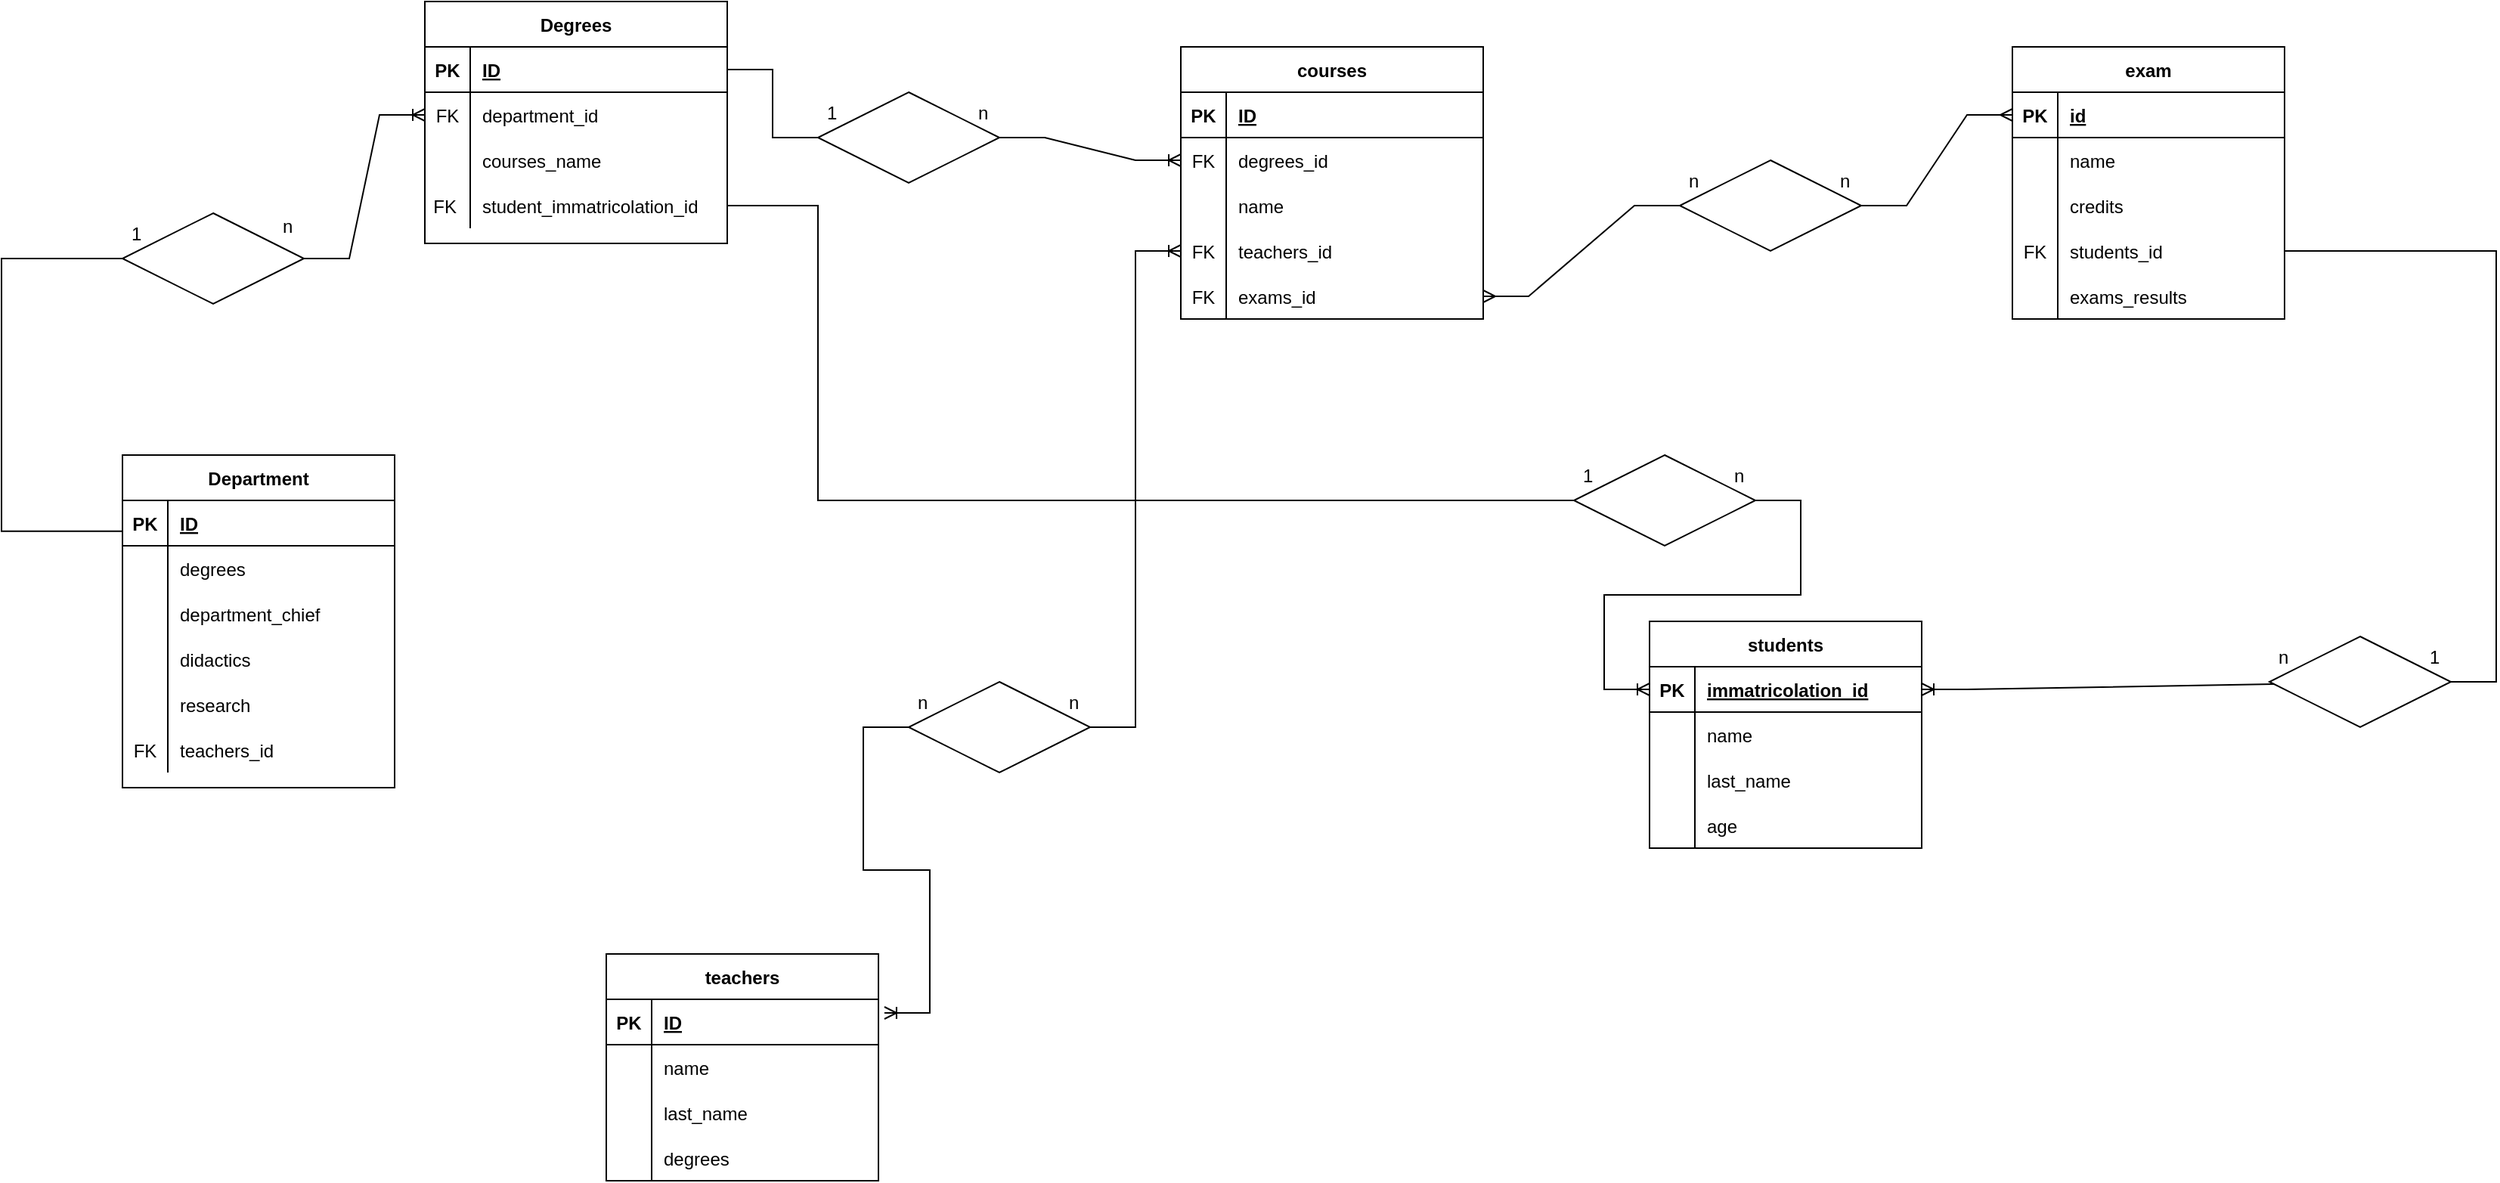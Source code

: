 <mxfile version="15.5.4" type="github">
  <diagram id="Cb3RThf3I_bZuhuHmPLc" name="Page-1">
    <mxGraphModel dx="1631" dy="1306" grid="1" gridSize="10" guides="1" tooltips="1" connect="1" arrows="1" fold="1" page="0" pageScale="1" pageWidth="827" pageHeight="1169" background="#ffffff" math="0" shadow="0">
      <root>
        <mxCell id="0" />
        <mxCell id="1" parent="0" />
        <mxCell id="e-G7N7a-JMiHqhhMie-W-63" value="Department" style="shape=table;startSize=30;container=1;collapsible=1;childLayout=tableLayout;fixedRows=1;rowLines=0;fontStyle=1;align=center;resizeLast=1;" parent="1" vertex="1">
          <mxGeometry x="630" y="370" width="180" height="220" as="geometry" />
        </mxCell>
        <mxCell id="e-G7N7a-JMiHqhhMie-W-64" value="" style="shape=partialRectangle;collapsible=0;dropTarget=0;pointerEvents=0;fillColor=none;top=0;left=0;bottom=1;right=0;points=[[0,0.5],[1,0.5]];portConstraint=eastwest;" parent="e-G7N7a-JMiHqhhMie-W-63" vertex="1">
          <mxGeometry y="30" width="180" height="30" as="geometry" />
        </mxCell>
        <mxCell id="e-G7N7a-JMiHqhhMie-W-65" value="PK" style="shape=partialRectangle;connectable=0;fillColor=none;top=0;left=0;bottom=0;right=0;fontStyle=1;overflow=hidden;" parent="e-G7N7a-JMiHqhhMie-W-64" vertex="1">
          <mxGeometry width="30" height="30" as="geometry">
            <mxRectangle width="30" height="30" as="alternateBounds" />
          </mxGeometry>
        </mxCell>
        <mxCell id="e-G7N7a-JMiHqhhMie-W-66" value="ID" style="shape=partialRectangle;connectable=0;fillColor=none;top=0;left=0;bottom=0;right=0;align=left;spacingLeft=6;fontStyle=5;overflow=hidden;" parent="e-G7N7a-JMiHqhhMie-W-64" vertex="1">
          <mxGeometry x="30" width="150" height="30" as="geometry">
            <mxRectangle width="150" height="30" as="alternateBounds" />
          </mxGeometry>
        </mxCell>
        <mxCell id="e-G7N7a-JMiHqhhMie-W-67" value="" style="shape=partialRectangle;collapsible=0;dropTarget=0;pointerEvents=0;fillColor=none;top=0;left=0;bottom=0;right=0;points=[[0,0.5],[1,0.5]];portConstraint=eastwest;" parent="e-G7N7a-JMiHqhhMie-W-63" vertex="1">
          <mxGeometry y="60" width="180" height="30" as="geometry" />
        </mxCell>
        <mxCell id="e-G7N7a-JMiHqhhMie-W-68" value="" style="shape=partialRectangle;connectable=0;fillColor=none;top=0;left=0;bottom=0;right=0;editable=1;overflow=hidden;" parent="e-G7N7a-JMiHqhhMie-W-67" vertex="1">
          <mxGeometry width="30" height="30" as="geometry">
            <mxRectangle width="30" height="30" as="alternateBounds" />
          </mxGeometry>
        </mxCell>
        <mxCell id="e-G7N7a-JMiHqhhMie-W-69" value="degrees" style="shape=partialRectangle;connectable=0;fillColor=none;top=0;left=0;bottom=0;right=0;align=left;spacingLeft=6;overflow=hidden;" parent="e-G7N7a-JMiHqhhMie-W-67" vertex="1">
          <mxGeometry x="30" width="150" height="30" as="geometry">
            <mxRectangle width="150" height="30" as="alternateBounds" />
          </mxGeometry>
        </mxCell>
        <mxCell id="e-G7N7a-JMiHqhhMie-W-70" value="" style="shape=partialRectangle;collapsible=0;dropTarget=0;pointerEvents=0;fillColor=none;top=0;left=0;bottom=0;right=0;points=[[0,0.5],[1,0.5]];portConstraint=eastwest;" parent="e-G7N7a-JMiHqhhMie-W-63" vertex="1">
          <mxGeometry y="90" width="180" height="30" as="geometry" />
        </mxCell>
        <mxCell id="e-G7N7a-JMiHqhhMie-W-71" value="" style="shape=partialRectangle;connectable=0;fillColor=none;top=0;left=0;bottom=0;right=0;editable=1;overflow=hidden;" parent="e-G7N7a-JMiHqhhMie-W-70" vertex="1">
          <mxGeometry width="30" height="30" as="geometry">
            <mxRectangle width="30" height="30" as="alternateBounds" />
          </mxGeometry>
        </mxCell>
        <mxCell id="e-G7N7a-JMiHqhhMie-W-72" value="department_chief" style="shape=partialRectangle;connectable=0;fillColor=none;top=0;left=0;bottom=0;right=0;align=left;spacingLeft=6;overflow=hidden;" parent="e-G7N7a-JMiHqhhMie-W-70" vertex="1">
          <mxGeometry x="30" width="150" height="30" as="geometry">
            <mxRectangle width="150" height="30" as="alternateBounds" />
          </mxGeometry>
        </mxCell>
        <mxCell id="e-G7N7a-JMiHqhhMie-W-73" value="" style="shape=partialRectangle;collapsible=0;dropTarget=0;pointerEvents=0;fillColor=none;top=0;left=0;bottom=0;right=0;points=[[0,0.5],[1,0.5]];portConstraint=eastwest;" parent="e-G7N7a-JMiHqhhMie-W-63" vertex="1">
          <mxGeometry y="120" width="180" height="30" as="geometry" />
        </mxCell>
        <mxCell id="e-G7N7a-JMiHqhhMie-W-74" value="" style="shape=partialRectangle;connectable=0;fillColor=none;top=0;left=0;bottom=0;right=0;editable=1;overflow=hidden;" parent="e-G7N7a-JMiHqhhMie-W-73" vertex="1">
          <mxGeometry width="30" height="30" as="geometry">
            <mxRectangle width="30" height="30" as="alternateBounds" />
          </mxGeometry>
        </mxCell>
        <mxCell id="e-G7N7a-JMiHqhhMie-W-75" value="didactics" style="shape=partialRectangle;connectable=0;fillColor=none;top=0;left=0;bottom=0;right=0;align=left;spacingLeft=6;overflow=hidden;" parent="e-G7N7a-JMiHqhhMie-W-73" vertex="1">
          <mxGeometry x="30" width="150" height="30" as="geometry">
            <mxRectangle width="150" height="30" as="alternateBounds" />
          </mxGeometry>
        </mxCell>
        <mxCell id="e-G7N7a-JMiHqhhMie-W-76" value="" style="shape=partialRectangle;collapsible=0;dropTarget=0;pointerEvents=0;fillColor=none;top=0;left=0;bottom=0;right=0;points=[[0,0.5],[1,0.5]];portConstraint=eastwest;" parent="e-G7N7a-JMiHqhhMie-W-63" vertex="1">
          <mxGeometry y="150" width="180" height="30" as="geometry" />
        </mxCell>
        <mxCell id="e-G7N7a-JMiHqhhMie-W-77" value="" style="shape=partialRectangle;connectable=0;fillColor=none;top=0;left=0;bottom=0;right=0;editable=1;overflow=hidden;" parent="e-G7N7a-JMiHqhhMie-W-76" vertex="1">
          <mxGeometry width="30" height="30" as="geometry">
            <mxRectangle width="30" height="30" as="alternateBounds" />
          </mxGeometry>
        </mxCell>
        <mxCell id="e-G7N7a-JMiHqhhMie-W-78" value="research" style="shape=partialRectangle;connectable=0;fillColor=none;top=0;left=0;bottom=0;right=0;align=left;spacingLeft=6;overflow=hidden;" parent="e-G7N7a-JMiHqhhMie-W-76" vertex="1">
          <mxGeometry x="30" width="150" height="30" as="geometry">
            <mxRectangle width="150" height="30" as="alternateBounds" />
          </mxGeometry>
        </mxCell>
        <mxCell id="e-G7N7a-JMiHqhhMie-W-167" value="" style="shape=partialRectangle;collapsible=0;dropTarget=0;pointerEvents=0;fillColor=none;top=0;left=0;bottom=0;right=0;points=[[0,0.5],[1,0.5]];portConstraint=eastwest;" parent="e-G7N7a-JMiHqhhMie-W-63" vertex="1">
          <mxGeometry y="180" width="180" height="30" as="geometry" />
        </mxCell>
        <mxCell id="e-G7N7a-JMiHqhhMie-W-168" value="FK" style="shape=partialRectangle;connectable=0;fillColor=none;top=0;left=0;bottom=0;right=0;editable=1;overflow=hidden;" parent="e-G7N7a-JMiHqhhMie-W-167" vertex="1">
          <mxGeometry width="30" height="30" as="geometry">
            <mxRectangle width="30" height="30" as="alternateBounds" />
          </mxGeometry>
        </mxCell>
        <mxCell id="e-G7N7a-JMiHqhhMie-W-169" value="teachers_id" style="shape=partialRectangle;connectable=0;fillColor=none;top=0;left=0;bottom=0;right=0;align=left;spacingLeft=6;overflow=hidden;" parent="e-G7N7a-JMiHqhhMie-W-167" vertex="1">
          <mxGeometry x="30" width="150" height="30" as="geometry">
            <mxRectangle width="150" height="30" as="alternateBounds" />
          </mxGeometry>
        </mxCell>
        <mxCell id="e-G7N7a-JMiHqhhMie-W-92" value="Degrees" style="shape=table;startSize=30;container=1;collapsible=1;childLayout=tableLayout;fixedRows=1;rowLines=0;fontStyle=1;align=center;resizeLast=1;" parent="1" vertex="1">
          <mxGeometry x="830" y="70" width="200" height="160" as="geometry" />
        </mxCell>
        <mxCell id="e-G7N7a-JMiHqhhMie-W-93" value="" style="shape=partialRectangle;collapsible=0;dropTarget=0;pointerEvents=0;fillColor=none;top=0;left=0;bottom=1;right=0;points=[[0,0.5],[1,0.5]];portConstraint=eastwest;" parent="e-G7N7a-JMiHqhhMie-W-92" vertex="1">
          <mxGeometry y="30" width="200" height="30" as="geometry" />
        </mxCell>
        <mxCell id="e-G7N7a-JMiHqhhMie-W-94" value="PK" style="shape=partialRectangle;connectable=0;fillColor=none;top=0;left=0;bottom=0;right=0;fontStyle=1;overflow=hidden;" parent="e-G7N7a-JMiHqhhMie-W-93" vertex="1">
          <mxGeometry width="30" height="30" as="geometry">
            <mxRectangle width="30" height="30" as="alternateBounds" />
          </mxGeometry>
        </mxCell>
        <mxCell id="e-G7N7a-JMiHqhhMie-W-95" value="ID" style="shape=partialRectangle;connectable=0;fillColor=none;top=0;left=0;bottom=0;right=0;align=left;spacingLeft=6;fontStyle=5;overflow=hidden;" parent="e-G7N7a-JMiHqhhMie-W-93" vertex="1">
          <mxGeometry x="30" width="170" height="30" as="geometry">
            <mxRectangle width="170" height="30" as="alternateBounds" />
          </mxGeometry>
        </mxCell>
        <mxCell id="e-G7N7a-JMiHqhhMie-W-96" value="" style="shape=partialRectangle;collapsible=0;dropTarget=0;pointerEvents=0;fillColor=none;top=0;left=0;bottom=0;right=0;points=[[0,0.5],[1,0.5]];portConstraint=eastwest;" parent="e-G7N7a-JMiHqhhMie-W-92" vertex="1">
          <mxGeometry y="60" width="200" height="30" as="geometry" />
        </mxCell>
        <mxCell id="e-G7N7a-JMiHqhhMie-W-97" value="FK" style="shape=partialRectangle;connectable=0;fillColor=none;top=0;left=0;bottom=0;right=0;editable=1;overflow=hidden;" parent="e-G7N7a-JMiHqhhMie-W-96" vertex="1">
          <mxGeometry width="30" height="30" as="geometry">
            <mxRectangle width="30" height="30" as="alternateBounds" />
          </mxGeometry>
        </mxCell>
        <mxCell id="e-G7N7a-JMiHqhhMie-W-98" value="department_id" style="shape=partialRectangle;connectable=0;fillColor=none;top=0;left=0;bottom=0;right=0;align=left;spacingLeft=6;overflow=hidden;" parent="e-G7N7a-JMiHqhhMie-W-96" vertex="1">
          <mxGeometry x="30" width="170" height="30" as="geometry">
            <mxRectangle width="170" height="30" as="alternateBounds" />
          </mxGeometry>
        </mxCell>
        <mxCell id="e-G7N7a-JMiHqhhMie-W-99" value="" style="shape=partialRectangle;collapsible=0;dropTarget=0;pointerEvents=0;fillColor=none;top=0;left=0;bottom=0;right=0;points=[[0,0.5],[1,0.5]];portConstraint=eastwest;" parent="e-G7N7a-JMiHqhhMie-W-92" vertex="1">
          <mxGeometry y="90" width="200" height="30" as="geometry" />
        </mxCell>
        <mxCell id="e-G7N7a-JMiHqhhMie-W-100" value="" style="shape=partialRectangle;connectable=0;fillColor=none;top=0;left=0;bottom=0;right=0;editable=1;overflow=hidden;" parent="e-G7N7a-JMiHqhhMie-W-99" vertex="1">
          <mxGeometry width="30" height="30" as="geometry">
            <mxRectangle width="30" height="30" as="alternateBounds" />
          </mxGeometry>
        </mxCell>
        <mxCell id="e-G7N7a-JMiHqhhMie-W-101" value="courses_name" style="shape=partialRectangle;connectable=0;fillColor=none;top=0;left=0;bottom=0;right=0;align=left;spacingLeft=6;overflow=hidden;" parent="e-G7N7a-JMiHqhhMie-W-99" vertex="1">
          <mxGeometry x="30" width="170" height="30" as="geometry">
            <mxRectangle width="170" height="30" as="alternateBounds" />
          </mxGeometry>
        </mxCell>
        <mxCell id="keOyW1aLK0cbvc8F7uBv-20" value="" style="shape=partialRectangle;collapsible=0;dropTarget=0;pointerEvents=0;fillColor=none;top=0;left=0;bottom=0;right=0;points=[[0,0.5],[1,0.5]];portConstraint=eastwest;" vertex="1" parent="e-G7N7a-JMiHqhhMie-W-92">
          <mxGeometry y="120" width="200" height="30" as="geometry" />
        </mxCell>
        <mxCell id="keOyW1aLK0cbvc8F7uBv-21" value="FK " style="shape=partialRectangle;connectable=0;fillColor=none;top=0;left=0;bottom=0;right=0;editable=1;overflow=hidden;" vertex="1" parent="keOyW1aLK0cbvc8F7uBv-20">
          <mxGeometry width="30" height="30" as="geometry">
            <mxRectangle width="30" height="30" as="alternateBounds" />
          </mxGeometry>
        </mxCell>
        <mxCell id="keOyW1aLK0cbvc8F7uBv-22" value="student_immatricolation_id" style="shape=partialRectangle;connectable=0;fillColor=none;top=0;left=0;bottom=0;right=0;align=left;spacingLeft=6;overflow=hidden;" vertex="1" parent="keOyW1aLK0cbvc8F7uBv-20">
          <mxGeometry x="30" width="170" height="30" as="geometry">
            <mxRectangle width="170" height="30" as="alternateBounds" />
          </mxGeometry>
        </mxCell>
        <mxCell id="e-G7N7a-JMiHqhhMie-W-111" value="" style="edgeStyle=entityRelationEdgeStyle;fontSize=12;html=1;endArrow=ERoneToMany;rounded=0;exitX=1;exitY=0.5;exitDx=0;exitDy=0;entryX=0;entryY=0.5;entryDx=0;entryDy=0;startArrow=none;" parent="1" source="e-G7N7a-JMiHqhhMie-W-112" target="e-G7N7a-JMiHqhhMie-W-96" edge="1">
          <mxGeometry width="100" height="100" relative="1" as="geometry">
            <mxPoint x="520" y="240" as="sourcePoint" />
            <mxPoint x="570" y="170" as="targetPoint" />
          </mxGeometry>
        </mxCell>
        <mxCell id="e-G7N7a-JMiHqhhMie-W-112" value="" style="shape=rhombus;perimeter=rhombusPerimeter;whiteSpace=wrap;html=1;align=center;" parent="1" vertex="1">
          <mxGeometry x="630" y="210" width="120" height="60" as="geometry" />
        </mxCell>
        <mxCell id="e-G7N7a-JMiHqhhMie-W-113" value="" style="edgeStyle=elbowEdgeStyle;fontSize=12;html=1;endArrow=none;rounded=0;entryX=0.002;entryY=0.678;entryDx=0;entryDy=0;exitX=0;exitY=0.5;exitDx=0;exitDy=0;entryPerimeter=0;" parent="1" source="e-G7N7a-JMiHqhhMie-W-112" target="e-G7N7a-JMiHqhhMie-W-64" edge="1">
          <mxGeometry width="100" height="100" relative="1" as="geometry">
            <mxPoint x="860" y="340" as="sourcePoint" />
            <mxPoint x="620" y="340" as="targetPoint" />
            <Array as="points">
              <mxPoint x="550" y="320" />
            </Array>
          </mxGeometry>
        </mxCell>
        <mxCell id="e-G7N7a-JMiHqhhMie-W-118" value="1" style="text;strokeColor=none;fillColor=none;spacingLeft=4;spacingRight=4;overflow=hidden;rotatable=0;points=[[0,0.5],[1,0.5]];portConstraint=eastwest;fontSize=12;" parent="1" vertex="1">
          <mxGeometry x="630" y="210" width="40" height="30" as="geometry" />
        </mxCell>
        <mxCell id="e-G7N7a-JMiHqhhMie-W-119" value="n" style="text;strokeColor=none;fillColor=none;spacingLeft=4;spacingRight=4;overflow=hidden;rotatable=0;points=[[0,0.5],[1,0.5]];portConstraint=eastwest;fontSize=12;" parent="1" vertex="1">
          <mxGeometry x="730" y="205" width="40" height="30" as="geometry" />
        </mxCell>
        <mxCell id="e-G7N7a-JMiHqhhMie-W-120" value="courses" style="shape=table;startSize=30;container=1;collapsible=1;childLayout=tableLayout;fixedRows=1;rowLines=0;fontStyle=1;align=center;resizeLast=1;" parent="1" vertex="1">
          <mxGeometry x="1330" y="100" width="200" height="180" as="geometry" />
        </mxCell>
        <mxCell id="e-G7N7a-JMiHqhhMie-W-121" value="" style="shape=partialRectangle;collapsible=0;dropTarget=0;pointerEvents=0;fillColor=none;top=0;left=0;bottom=1;right=0;points=[[0,0.5],[1,0.5]];portConstraint=eastwest;" parent="e-G7N7a-JMiHqhhMie-W-120" vertex="1">
          <mxGeometry y="30" width="200" height="30" as="geometry" />
        </mxCell>
        <mxCell id="e-G7N7a-JMiHqhhMie-W-122" value="PK" style="shape=partialRectangle;connectable=0;fillColor=none;top=0;left=0;bottom=0;right=0;fontStyle=1;overflow=hidden;" parent="e-G7N7a-JMiHqhhMie-W-121" vertex="1">
          <mxGeometry width="30" height="30" as="geometry">
            <mxRectangle width="30" height="30" as="alternateBounds" />
          </mxGeometry>
        </mxCell>
        <mxCell id="e-G7N7a-JMiHqhhMie-W-123" value="ID" style="shape=partialRectangle;connectable=0;fillColor=none;top=0;left=0;bottom=0;right=0;align=left;spacingLeft=6;fontStyle=5;overflow=hidden;" parent="e-G7N7a-JMiHqhhMie-W-121" vertex="1">
          <mxGeometry x="30" width="170" height="30" as="geometry">
            <mxRectangle width="170" height="30" as="alternateBounds" />
          </mxGeometry>
        </mxCell>
        <mxCell id="e-G7N7a-JMiHqhhMie-W-124" value="" style="shape=partialRectangle;collapsible=0;dropTarget=0;pointerEvents=0;fillColor=none;top=0;left=0;bottom=0;right=0;points=[[0,0.5],[1,0.5]];portConstraint=eastwest;" parent="e-G7N7a-JMiHqhhMie-W-120" vertex="1">
          <mxGeometry y="60" width="200" height="30" as="geometry" />
        </mxCell>
        <mxCell id="e-G7N7a-JMiHqhhMie-W-125" value="FK" style="shape=partialRectangle;connectable=0;fillColor=none;top=0;left=0;bottom=0;right=0;editable=1;overflow=hidden;" parent="e-G7N7a-JMiHqhhMie-W-124" vertex="1">
          <mxGeometry width="30" height="30" as="geometry">
            <mxRectangle width="30" height="30" as="alternateBounds" />
          </mxGeometry>
        </mxCell>
        <mxCell id="e-G7N7a-JMiHqhhMie-W-126" value="degrees_id" style="shape=partialRectangle;connectable=0;fillColor=none;top=0;left=0;bottom=0;right=0;align=left;spacingLeft=6;overflow=hidden;" parent="e-G7N7a-JMiHqhhMie-W-124" vertex="1">
          <mxGeometry x="30" width="170" height="30" as="geometry">
            <mxRectangle width="170" height="30" as="alternateBounds" />
          </mxGeometry>
        </mxCell>
        <mxCell id="e-G7N7a-JMiHqhhMie-W-241" value="" style="shape=partialRectangle;collapsible=0;dropTarget=0;pointerEvents=0;fillColor=none;top=0;left=0;bottom=0;right=0;points=[[0,0.5],[1,0.5]];portConstraint=eastwest;" parent="e-G7N7a-JMiHqhhMie-W-120" vertex="1">
          <mxGeometry y="90" width="200" height="30" as="geometry" />
        </mxCell>
        <mxCell id="e-G7N7a-JMiHqhhMie-W-242" value="" style="shape=partialRectangle;connectable=0;fillColor=none;top=0;left=0;bottom=0;right=0;editable=1;overflow=hidden;" parent="e-G7N7a-JMiHqhhMie-W-241" vertex="1">
          <mxGeometry width="30" height="30" as="geometry">
            <mxRectangle width="30" height="30" as="alternateBounds" />
          </mxGeometry>
        </mxCell>
        <mxCell id="e-G7N7a-JMiHqhhMie-W-243" value="name" style="shape=partialRectangle;connectable=0;fillColor=none;top=0;left=0;bottom=0;right=0;align=left;spacingLeft=6;overflow=hidden;" parent="e-G7N7a-JMiHqhhMie-W-241" vertex="1">
          <mxGeometry x="30" width="170" height="30" as="geometry">
            <mxRectangle width="170" height="30" as="alternateBounds" />
          </mxGeometry>
        </mxCell>
        <mxCell id="e-G7N7a-JMiHqhhMie-W-130" value="" style="shape=partialRectangle;collapsible=0;dropTarget=0;pointerEvents=0;fillColor=none;top=0;left=0;bottom=0;right=0;points=[[0,0.5],[1,0.5]];portConstraint=eastwest;" parent="e-G7N7a-JMiHqhhMie-W-120" vertex="1">
          <mxGeometry y="120" width="200" height="30" as="geometry" />
        </mxCell>
        <mxCell id="e-G7N7a-JMiHqhhMie-W-131" value="FK" style="shape=partialRectangle;connectable=0;fillColor=none;top=0;left=0;bottom=0;right=0;editable=1;overflow=hidden;" parent="e-G7N7a-JMiHqhhMie-W-130" vertex="1">
          <mxGeometry width="30" height="30" as="geometry">
            <mxRectangle width="30" height="30" as="alternateBounds" />
          </mxGeometry>
        </mxCell>
        <mxCell id="e-G7N7a-JMiHqhhMie-W-132" value="teachers_id" style="shape=partialRectangle;connectable=0;fillColor=none;top=0;left=0;bottom=0;right=0;align=left;spacingLeft=6;overflow=hidden;" parent="e-G7N7a-JMiHqhhMie-W-130" vertex="1">
          <mxGeometry x="30" width="170" height="30" as="geometry">
            <mxRectangle width="170" height="30" as="alternateBounds" />
          </mxGeometry>
        </mxCell>
        <mxCell id="e-G7N7a-JMiHqhhMie-W-127" value="" style="shape=partialRectangle;collapsible=0;dropTarget=0;pointerEvents=0;fillColor=none;top=0;left=0;bottom=0;right=0;points=[[0,0.5],[1,0.5]];portConstraint=eastwest;" parent="e-G7N7a-JMiHqhhMie-W-120" vertex="1">
          <mxGeometry y="150" width="200" height="30" as="geometry" />
        </mxCell>
        <mxCell id="e-G7N7a-JMiHqhhMie-W-128" value="FK" style="shape=partialRectangle;connectable=0;fillColor=none;top=0;left=0;bottom=0;right=0;editable=1;overflow=hidden;" parent="e-G7N7a-JMiHqhhMie-W-127" vertex="1">
          <mxGeometry width="30" height="30" as="geometry">
            <mxRectangle width="30" height="30" as="alternateBounds" />
          </mxGeometry>
        </mxCell>
        <mxCell id="e-G7N7a-JMiHqhhMie-W-129" value="exams_id" style="shape=partialRectangle;connectable=0;fillColor=none;top=0;left=0;bottom=0;right=0;align=left;spacingLeft=6;overflow=hidden;" parent="e-G7N7a-JMiHqhhMie-W-127" vertex="1">
          <mxGeometry x="30" width="170" height="30" as="geometry">
            <mxRectangle width="170" height="30" as="alternateBounds" />
          </mxGeometry>
        </mxCell>
        <mxCell id="e-G7N7a-JMiHqhhMie-W-170" value="" style="edgeStyle=entityRelationEdgeStyle;fontSize=12;html=1;endArrow=ERoneToMany;startArrow=none;rounded=0;exitX=1;exitY=0.5;exitDx=0;exitDy=0;entryX=0;entryY=0.5;entryDx=0;entryDy=0;" parent="1" source="e-G7N7a-JMiHqhhMie-W-171" target="e-G7N7a-JMiHqhhMie-W-130" edge="1">
          <mxGeometry width="100" height="100" relative="1" as="geometry">
            <mxPoint x="780" y="540" as="sourcePoint" />
            <mxPoint x="880" y="440" as="targetPoint" />
          </mxGeometry>
        </mxCell>
        <mxCell id="e-G7N7a-JMiHqhhMie-W-171" value="" style="shape=rhombus;perimeter=rhombusPerimeter;whiteSpace=wrap;html=1;align=center;" parent="1" vertex="1">
          <mxGeometry x="1150" y="520" width="120" height="60" as="geometry" />
        </mxCell>
        <mxCell id="e-G7N7a-JMiHqhhMie-W-174" value="n" style="text;strokeColor=none;fillColor=none;spacingLeft=4;spacingRight=4;overflow=hidden;rotatable=0;points=[[0,0.5],[1,0.5]];portConstraint=eastwest;fontSize=12;" parent="1" vertex="1">
          <mxGeometry x="1150" y="520" width="40" height="30" as="geometry" />
        </mxCell>
        <mxCell id="e-G7N7a-JMiHqhhMie-W-175" value="n" style="text;strokeColor=none;fillColor=none;spacingLeft=4;spacingRight=4;overflow=hidden;rotatable=0;points=[[0,0.5],[1,0.5]];portConstraint=eastwest;fontSize=12;" parent="1" vertex="1">
          <mxGeometry x="1250" y="520" width="40" height="30" as="geometry" />
        </mxCell>
        <mxCell id="e-G7N7a-JMiHqhhMie-W-176" value="teachers" style="shape=table;startSize=30;container=1;collapsible=1;childLayout=tableLayout;fixedRows=1;rowLines=0;fontStyle=1;align=center;resizeLast=1;" parent="1" vertex="1">
          <mxGeometry x="950" y="700" width="180" height="150" as="geometry" />
        </mxCell>
        <mxCell id="e-G7N7a-JMiHqhhMie-W-177" value="" style="shape=partialRectangle;collapsible=0;dropTarget=0;pointerEvents=0;fillColor=none;top=0;left=0;bottom=1;right=0;points=[[0,0.5],[1,0.5]];portConstraint=eastwest;" parent="e-G7N7a-JMiHqhhMie-W-176" vertex="1">
          <mxGeometry y="30" width="180" height="30" as="geometry" />
        </mxCell>
        <mxCell id="e-G7N7a-JMiHqhhMie-W-178" value="PK" style="shape=partialRectangle;connectable=0;fillColor=none;top=0;left=0;bottom=0;right=0;fontStyle=1;overflow=hidden;" parent="e-G7N7a-JMiHqhhMie-W-177" vertex="1">
          <mxGeometry width="30" height="30" as="geometry">
            <mxRectangle width="30" height="30" as="alternateBounds" />
          </mxGeometry>
        </mxCell>
        <mxCell id="e-G7N7a-JMiHqhhMie-W-179" value="ID" style="shape=partialRectangle;connectable=0;fillColor=none;top=0;left=0;bottom=0;right=0;align=left;spacingLeft=6;fontStyle=5;overflow=hidden;" parent="e-G7N7a-JMiHqhhMie-W-177" vertex="1">
          <mxGeometry x="30" width="150" height="30" as="geometry">
            <mxRectangle width="150" height="30" as="alternateBounds" />
          </mxGeometry>
        </mxCell>
        <mxCell id="e-G7N7a-JMiHqhhMie-W-180" value="" style="shape=partialRectangle;collapsible=0;dropTarget=0;pointerEvents=0;fillColor=none;top=0;left=0;bottom=0;right=0;points=[[0,0.5],[1,0.5]];portConstraint=eastwest;" parent="e-G7N7a-JMiHqhhMie-W-176" vertex="1">
          <mxGeometry y="60" width="180" height="30" as="geometry" />
        </mxCell>
        <mxCell id="e-G7N7a-JMiHqhhMie-W-181" value="" style="shape=partialRectangle;connectable=0;fillColor=none;top=0;left=0;bottom=0;right=0;editable=1;overflow=hidden;" parent="e-G7N7a-JMiHqhhMie-W-180" vertex="1">
          <mxGeometry width="30" height="30" as="geometry">
            <mxRectangle width="30" height="30" as="alternateBounds" />
          </mxGeometry>
        </mxCell>
        <mxCell id="e-G7N7a-JMiHqhhMie-W-182" value="name" style="shape=partialRectangle;connectable=0;fillColor=none;top=0;left=0;bottom=0;right=0;align=left;spacingLeft=6;overflow=hidden;" parent="e-G7N7a-JMiHqhhMie-W-180" vertex="1">
          <mxGeometry x="30" width="150" height="30" as="geometry">
            <mxRectangle width="150" height="30" as="alternateBounds" />
          </mxGeometry>
        </mxCell>
        <mxCell id="e-G7N7a-JMiHqhhMie-W-183" value="" style="shape=partialRectangle;collapsible=0;dropTarget=0;pointerEvents=0;fillColor=none;top=0;left=0;bottom=0;right=0;points=[[0,0.5],[1,0.5]];portConstraint=eastwest;" parent="e-G7N7a-JMiHqhhMie-W-176" vertex="1">
          <mxGeometry y="90" width="180" height="30" as="geometry" />
        </mxCell>
        <mxCell id="e-G7N7a-JMiHqhhMie-W-184" value="" style="shape=partialRectangle;connectable=0;fillColor=none;top=0;left=0;bottom=0;right=0;editable=1;overflow=hidden;" parent="e-G7N7a-JMiHqhhMie-W-183" vertex="1">
          <mxGeometry width="30" height="30" as="geometry">
            <mxRectangle width="30" height="30" as="alternateBounds" />
          </mxGeometry>
        </mxCell>
        <mxCell id="e-G7N7a-JMiHqhhMie-W-185" value="last_name" style="shape=partialRectangle;connectable=0;fillColor=none;top=0;left=0;bottom=0;right=0;align=left;spacingLeft=6;overflow=hidden;" parent="e-G7N7a-JMiHqhhMie-W-183" vertex="1">
          <mxGeometry x="30" width="150" height="30" as="geometry">
            <mxRectangle width="150" height="30" as="alternateBounds" />
          </mxGeometry>
        </mxCell>
        <mxCell id="e-G7N7a-JMiHqhhMie-W-186" value="" style="shape=partialRectangle;collapsible=0;dropTarget=0;pointerEvents=0;fillColor=none;top=0;left=0;bottom=0;right=0;points=[[0,0.5],[1,0.5]];portConstraint=eastwest;" parent="e-G7N7a-JMiHqhhMie-W-176" vertex="1">
          <mxGeometry y="120" width="180" height="30" as="geometry" />
        </mxCell>
        <mxCell id="e-G7N7a-JMiHqhhMie-W-187" value="" style="shape=partialRectangle;connectable=0;fillColor=none;top=0;left=0;bottom=0;right=0;editable=1;overflow=hidden;" parent="e-G7N7a-JMiHqhhMie-W-186" vertex="1">
          <mxGeometry width="30" height="30" as="geometry">
            <mxRectangle width="30" height="30" as="alternateBounds" />
          </mxGeometry>
        </mxCell>
        <mxCell id="e-G7N7a-JMiHqhhMie-W-188" value="degrees" style="shape=partialRectangle;connectable=0;fillColor=none;top=0;left=0;bottom=0;right=0;align=left;spacingLeft=6;overflow=hidden;" parent="e-G7N7a-JMiHqhhMie-W-186" vertex="1">
          <mxGeometry x="30" width="150" height="30" as="geometry">
            <mxRectangle width="150" height="30" as="alternateBounds" />
          </mxGeometry>
        </mxCell>
        <mxCell id="e-G7N7a-JMiHqhhMie-W-206" value="" style="edgeStyle=entityRelationEdgeStyle;fontSize=12;html=1;endArrow=ERoneToMany;rounded=0;exitX=0;exitY=0.5;exitDx=0;exitDy=0;entryX=1.022;entryY=0.3;entryDx=0;entryDy=0;entryPerimeter=0;" parent="1" source="e-G7N7a-JMiHqhhMie-W-171" target="e-G7N7a-JMiHqhhMie-W-177" edge="1">
          <mxGeometry width="100" height="100" relative="1" as="geometry">
            <mxPoint x="790" y="540" as="sourcePoint" />
            <mxPoint x="890" y="440" as="targetPoint" />
          </mxGeometry>
        </mxCell>
        <mxCell id="e-G7N7a-JMiHqhhMie-W-217" value="" style="edgeStyle=entityRelationEdgeStyle;fontSize=12;html=1;endArrow=ERoneToMany;rounded=0;entryX=0;entryY=0.5;entryDx=0;entryDy=0;exitX=1;exitY=0.5;exitDx=0;exitDy=0;startArrow=none;" parent="1" source="e-G7N7a-JMiHqhhMie-W-218" target="e-G7N7a-JMiHqhhMie-W-124" edge="1">
          <mxGeometry width="100" height="100" relative="1" as="geometry">
            <mxPoint x="800" y="540" as="sourcePoint" />
            <mxPoint x="900" y="440" as="targetPoint" />
          </mxGeometry>
        </mxCell>
        <mxCell id="e-G7N7a-JMiHqhhMie-W-218" value="" style="shape=rhombus;perimeter=rhombusPerimeter;whiteSpace=wrap;html=1;align=center;" parent="1" vertex="1">
          <mxGeometry x="1090" y="130" width="120" height="60" as="geometry" />
        </mxCell>
        <mxCell id="e-G7N7a-JMiHqhhMie-W-219" value="" style="edgeStyle=entityRelationEdgeStyle;fontSize=12;html=1;endArrow=none;rounded=0;entryX=0;entryY=0.5;entryDx=0;entryDy=0;exitX=1;exitY=0.5;exitDx=0;exitDy=0;" parent="1" source="e-G7N7a-JMiHqhhMie-W-93" target="e-G7N7a-JMiHqhhMie-W-218" edge="1">
          <mxGeometry width="100" height="100" relative="1" as="geometry">
            <mxPoint x="960" y="125" as="sourcePoint" />
            <mxPoint x="1160" y="155" as="targetPoint" />
          </mxGeometry>
        </mxCell>
        <mxCell id="e-G7N7a-JMiHqhhMie-W-220" value="1" style="text;strokeColor=none;fillColor=none;spacingLeft=4;spacingRight=4;overflow=hidden;rotatable=0;points=[[0,0.5],[1,0.5]];portConstraint=eastwest;fontSize=12;" parent="1" vertex="1">
          <mxGeometry x="1090" y="130" width="40" height="30" as="geometry" />
        </mxCell>
        <mxCell id="e-G7N7a-JMiHqhhMie-W-221" value="n" style="text;strokeColor=none;fillColor=none;spacingLeft=4;spacingRight=4;overflow=hidden;rotatable=0;points=[[0,0.5],[1,0.5]];portConstraint=eastwest;fontSize=12;" parent="1" vertex="1">
          <mxGeometry x="1190" y="130" width="40" height="30" as="geometry" />
        </mxCell>
        <mxCell id="e-G7N7a-JMiHqhhMie-W-252" value="students" style="shape=table;startSize=30;container=1;collapsible=1;childLayout=tableLayout;fixedRows=1;rowLines=0;fontStyle=1;align=center;resizeLast=1;" parent="1" vertex="1">
          <mxGeometry x="1640" y="480" width="180" height="150" as="geometry" />
        </mxCell>
        <mxCell id="e-G7N7a-JMiHqhhMie-W-253" value="" style="shape=partialRectangle;collapsible=0;dropTarget=0;pointerEvents=0;fillColor=none;top=0;left=0;bottom=1;right=0;points=[[0,0.5],[1,0.5]];portConstraint=eastwest;" parent="e-G7N7a-JMiHqhhMie-W-252" vertex="1">
          <mxGeometry y="30" width="180" height="30" as="geometry" />
        </mxCell>
        <mxCell id="e-G7N7a-JMiHqhhMie-W-254" value="PK" style="shape=partialRectangle;connectable=0;fillColor=none;top=0;left=0;bottom=0;right=0;fontStyle=1;overflow=hidden;" parent="e-G7N7a-JMiHqhhMie-W-253" vertex="1">
          <mxGeometry width="30" height="30" as="geometry">
            <mxRectangle width="30" height="30" as="alternateBounds" />
          </mxGeometry>
        </mxCell>
        <mxCell id="e-G7N7a-JMiHqhhMie-W-255" value="immatricolation_id" style="shape=partialRectangle;connectable=0;fillColor=none;top=0;left=0;bottom=0;right=0;align=left;spacingLeft=6;fontStyle=5;overflow=hidden;" parent="e-G7N7a-JMiHqhhMie-W-253" vertex="1">
          <mxGeometry x="30" width="150" height="30" as="geometry">
            <mxRectangle width="150" height="30" as="alternateBounds" />
          </mxGeometry>
        </mxCell>
        <mxCell id="e-G7N7a-JMiHqhhMie-W-256" value="" style="shape=partialRectangle;collapsible=0;dropTarget=0;pointerEvents=0;fillColor=none;top=0;left=0;bottom=0;right=0;points=[[0,0.5],[1,0.5]];portConstraint=eastwest;" parent="e-G7N7a-JMiHqhhMie-W-252" vertex="1">
          <mxGeometry y="60" width="180" height="30" as="geometry" />
        </mxCell>
        <mxCell id="e-G7N7a-JMiHqhhMie-W-257" value="" style="shape=partialRectangle;connectable=0;fillColor=none;top=0;left=0;bottom=0;right=0;editable=1;overflow=hidden;" parent="e-G7N7a-JMiHqhhMie-W-256" vertex="1">
          <mxGeometry width="30" height="30" as="geometry">
            <mxRectangle width="30" height="30" as="alternateBounds" />
          </mxGeometry>
        </mxCell>
        <mxCell id="e-G7N7a-JMiHqhhMie-W-258" value="name" style="shape=partialRectangle;connectable=0;fillColor=none;top=0;left=0;bottom=0;right=0;align=left;spacingLeft=6;overflow=hidden;" parent="e-G7N7a-JMiHqhhMie-W-256" vertex="1">
          <mxGeometry x="30" width="150" height="30" as="geometry">
            <mxRectangle width="150" height="30" as="alternateBounds" />
          </mxGeometry>
        </mxCell>
        <mxCell id="e-G7N7a-JMiHqhhMie-W-259" value="" style="shape=partialRectangle;collapsible=0;dropTarget=0;pointerEvents=0;fillColor=none;top=0;left=0;bottom=0;right=0;points=[[0,0.5],[1,0.5]];portConstraint=eastwest;" parent="e-G7N7a-JMiHqhhMie-W-252" vertex="1">
          <mxGeometry y="90" width="180" height="30" as="geometry" />
        </mxCell>
        <mxCell id="e-G7N7a-JMiHqhhMie-W-260" value="" style="shape=partialRectangle;connectable=0;fillColor=none;top=0;left=0;bottom=0;right=0;editable=1;overflow=hidden;" parent="e-G7N7a-JMiHqhhMie-W-259" vertex="1">
          <mxGeometry width="30" height="30" as="geometry">
            <mxRectangle width="30" height="30" as="alternateBounds" />
          </mxGeometry>
        </mxCell>
        <mxCell id="e-G7N7a-JMiHqhhMie-W-261" value="last_name" style="shape=partialRectangle;connectable=0;fillColor=none;top=0;left=0;bottom=0;right=0;align=left;spacingLeft=6;overflow=hidden;" parent="e-G7N7a-JMiHqhhMie-W-259" vertex="1">
          <mxGeometry x="30" width="150" height="30" as="geometry">
            <mxRectangle width="150" height="30" as="alternateBounds" />
          </mxGeometry>
        </mxCell>
        <mxCell id="e-G7N7a-JMiHqhhMie-W-262" value="" style="shape=partialRectangle;collapsible=0;dropTarget=0;pointerEvents=0;fillColor=none;top=0;left=0;bottom=0;right=0;points=[[0,0.5],[1,0.5]];portConstraint=eastwest;" parent="e-G7N7a-JMiHqhhMie-W-252" vertex="1">
          <mxGeometry y="120" width="180" height="30" as="geometry" />
        </mxCell>
        <mxCell id="e-G7N7a-JMiHqhhMie-W-263" value="" style="shape=partialRectangle;connectable=0;fillColor=none;top=0;left=0;bottom=0;right=0;editable=1;overflow=hidden;" parent="e-G7N7a-JMiHqhhMie-W-262" vertex="1">
          <mxGeometry width="30" height="30" as="geometry">
            <mxRectangle width="30" height="30" as="alternateBounds" />
          </mxGeometry>
        </mxCell>
        <mxCell id="e-G7N7a-JMiHqhhMie-W-264" value="age" style="shape=partialRectangle;connectable=0;fillColor=none;top=0;left=0;bottom=0;right=0;align=left;spacingLeft=6;overflow=hidden;" parent="e-G7N7a-JMiHqhhMie-W-262" vertex="1">
          <mxGeometry x="30" width="150" height="30" as="geometry">
            <mxRectangle width="150" height="30" as="alternateBounds" />
          </mxGeometry>
        </mxCell>
        <mxCell id="e-G7N7a-JMiHqhhMie-W-284" value="" style="edgeStyle=entityRelationEdgeStyle;fontSize=12;html=1;endArrow=ERoneToMany;rounded=0;startArrow=none;" parent="1" source="e-G7N7a-JMiHqhhMie-W-301" edge="1">
          <mxGeometry width="100" height="100" relative="1" as="geometry">
            <mxPoint x="1540" y="435" as="sourcePoint" />
            <mxPoint x="1640" y="525" as="targetPoint" />
          </mxGeometry>
        </mxCell>
        <mxCell id="e-G7N7a-JMiHqhhMie-W-285" value="exam" style="shape=table;startSize=30;container=1;collapsible=1;childLayout=tableLayout;fixedRows=1;rowLines=0;fontStyle=1;align=center;resizeLast=1;" parent="1" vertex="1">
          <mxGeometry x="1880" y="100" width="180" height="180" as="geometry" />
        </mxCell>
        <mxCell id="e-G7N7a-JMiHqhhMie-W-286" value="" style="shape=partialRectangle;collapsible=0;dropTarget=0;pointerEvents=0;fillColor=none;top=0;left=0;bottom=1;right=0;points=[[0,0.5],[1,0.5]];portConstraint=eastwest;" parent="e-G7N7a-JMiHqhhMie-W-285" vertex="1">
          <mxGeometry y="30" width="180" height="30" as="geometry" />
        </mxCell>
        <mxCell id="e-G7N7a-JMiHqhhMie-W-287" value="PK" style="shape=partialRectangle;connectable=0;fillColor=none;top=0;left=0;bottom=0;right=0;fontStyle=1;overflow=hidden;" parent="e-G7N7a-JMiHqhhMie-W-286" vertex="1">
          <mxGeometry width="30" height="30" as="geometry">
            <mxRectangle width="30" height="30" as="alternateBounds" />
          </mxGeometry>
        </mxCell>
        <mxCell id="e-G7N7a-JMiHqhhMie-W-288" value="id" style="shape=partialRectangle;connectable=0;fillColor=none;top=0;left=0;bottom=0;right=0;align=left;spacingLeft=6;fontStyle=5;overflow=hidden;" parent="e-G7N7a-JMiHqhhMie-W-286" vertex="1">
          <mxGeometry x="30" width="150" height="30" as="geometry">
            <mxRectangle width="150" height="30" as="alternateBounds" />
          </mxGeometry>
        </mxCell>
        <mxCell id="e-G7N7a-JMiHqhhMie-W-289" value="" style="shape=partialRectangle;collapsible=0;dropTarget=0;pointerEvents=0;fillColor=none;top=0;left=0;bottom=0;right=0;points=[[0,0.5],[1,0.5]];portConstraint=eastwest;" parent="e-G7N7a-JMiHqhhMie-W-285" vertex="1">
          <mxGeometry y="60" width="180" height="30" as="geometry" />
        </mxCell>
        <mxCell id="e-G7N7a-JMiHqhhMie-W-290" value="" style="shape=partialRectangle;connectable=0;fillColor=none;top=0;left=0;bottom=0;right=0;editable=1;overflow=hidden;" parent="e-G7N7a-JMiHqhhMie-W-289" vertex="1">
          <mxGeometry width="30" height="30" as="geometry">
            <mxRectangle width="30" height="30" as="alternateBounds" />
          </mxGeometry>
        </mxCell>
        <mxCell id="e-G7N7a-JMiHqhhMie-W-291" value="name" style="shape=partialRectangle;connectable=0;fillColor=none;top=0;left=0;bottom=0;right=0;align=left;spacingLeft=6;overflow=hidden;" parent="e-G7N7a-JMiHqhhMie-W-289" vertex="1">
          <mxGeometry x="30" width="150" height="30" as="geometry">
            <mxRectangle width="150" height="30" as="alternateBounds" />
          </mxGeometry>
        </mxCell>
        <mxCell id="e-G7N7a-JMiHqhhMie-W-292" value="" style="shape=partialRectangle;collapsible=0;dropTarget=0;pointerEvents=0;fillColor=none;top=0;left=0;bottom=0;right=0;points=[[0,0.5],[1,0.5]];portConstraint=eastwest;" parent="e-G7N7a-JMiHqhhMie-W-285" vertex="1">
          <mxGeometry y="90" width="180" height="30" as="geometry" />
        </mxCell>
        <mxCell id="e-G7N7a-JMiHqhhMie-W-293" value="" style="shape=partialRectangle;connectable=0;fillColor=none;top=0;left=0;bottom=0;right=0;editable=1;overflow=hidden;" parent="e-G7N7a-JMiHqhhMie-W-292" vertex="1">
          <mxGeometry width="30" height="30" as="geometry">
            <mxRectangle width="30" height="30" as="alternateBounds" />
          </mxGeometry>
        </mxCell>
        <mxCell id="e-G7N7a-JMiHqhhMie-W-294" value="credits" style="shape=partialRectangle;connectable=0;fillColor=none;top=0;left=0;bottom=0;right=0;align=left;spacingLeft=6;overflow=hidden;" parent="e-G7N7a-JMiHqhhMie-W-292" vertex="1">
          <mxGeometry x="30" width="150" height="30" as="geometry">
            <mxRectangle width="150" height="30" as="alternateBounds" />
          </mxGeometry>
        </mxCell>
        <mxCell id="e-G7N7a-JMiHqhhMie-W-295" value="" style="shape=partialRectangle;collapsible=0;dropTarget=0;pointerEvents=0;fillColor=none;top=0;left=0;bottom=0;right=0;points=[[0,0.5],[1,0.5]];portConstraint=eastwest;" parent="e-G7N7a-JMiHqhhMie-W-285" vertex="1">
          <mxGeometry y="120" width="180" height="30" as="geometry" />
        </mxCell>
        <mxCell id="e-G7N7a-JMiHqhhMie-W-296" value="FK" style="shape=partialRectangle;connectable=0;fillColor=none;top=0;left=0;bottom=0;right=0;editable=1;overflow=hidden;" parent="e-G7N7a-JMiHqhhMie-W-295" vertex="1">
          <mxGeometry width="30" height="30" as="geometry">
            <mxRectangle width="30" height="30" as="alternateBounds" />
          </mxGeometry>
        </mxCell>
        <mxCell id="e-G7N7a-JMiHqhhMie-W-297" value="students_id" style="shape=partialRectangle;connectable=0;fillColor=none;top=0;left=0;bottom=0;right=0;align=left;spacingLeft=6;overflow=hidden;" parent="e-G7N7a-JMiHqhhMie-W-295" vertex="1">
          <mxGeometry x="30" width="150" height="30" as="geometry">
            <mxRectangle width="150" height="30" as="alternateBounds" />
          </mxGeometry>
        </mxCell>
        <mxCell id="e-G7N7a-JMiHqhhMie-W-298" value="" style="shape=partialRectangle;collapsible=0;dropTarget=0;pointerEvents=0;fillColor=none;top=0;left=0;bottom=0;right=0;points=[[0,0.5],[1,0.5]];portConstraint=eastwest;" parent="e-G7N7a-JMiHqhhMie-W-285" vertex="1">
          <mxGeometry y="150" width="180" height="30" as="geometry" />
        </mxCell>
        <mxCell id="e-G7N7a-JMiHqhhMie-W-299" value="" style="shape=partialRectangle;connectable=0;fillColor=none;top=0;left=0;bottom=0;right=0;editable=1;overflow=hidden;" parent="e-G7N7a-JMiHqhhMie-W-298" vertex="1">
          <mxGeometry width="30" height="30" as="geometry">
            <mxRectangle width="30" height="30" as="alternateBounds" />
          </mxGeometry>
        </mxCell>
        <mxCell id="e-G7N7a-JMiHqhhMie-W-300" value="exams_results" style="shape=partialRectangle;connectable=0;fillColor=none;top=0;left=0;bottom=0;right=0;align=left;spacingLeft=6;overflow=hidden;" parent="e-G7N7a-JMiHqhhMie-W-298" vertex="1">
          <mxGeometry x="30" width="150" height="30" as="geometry">
            <mxRectangle width="150" height="30" as="alternateBounds" />
          </mxGeometry>
        </mxCell>
        <mxCell id="e-G7N7a-JMiHqhhMie-W-301" value="" style="shape=rhombus;perimeter=rhombusPerimeter;whiteSpace=wrap;html=1;align=center;" parent="1" vertex="1">
          <mxGeometry x="1590" y="370" width="120" height="60" as="geometry" />
        </mxCell>
        <mxCell id="e-G7N7a-JMiHqhhMie-W-302" value="" style="edgeStyle=elbowEdgeStyle;fontSize=12;html=1;endArrow=none;rounded=0;entryX=0;entryY=0.5;entryDx=0;entryDy=0;exitX=1;exitY=0.5;exitDx=0;exitDy=0;" parent="1" source="keOyW1aLK0cbvc8F7uBv-20" target="e-G7N7a-JMiHqhhMie-W-301" edge="1">
          <mxGeometry width="100" height="100" relative="1" as="geometry">
            <mxPoint x="1040" y="200" as="sourcePoint" />
            <mxPoint x="1640" y="525" as="targetPoint" />
            <Array as="points">
              <mxPoint x="1090" y="290" />
              <mxPoint x="1040" y="200" />
              <mxPoint x="1060" y="280" />
              <mxPoint x="1030" y="220" />
            </Array>
          </mxGeometry>
        </mxCell>
        <mxCell id="e-G7N7a-JMiHqhhMie-W-303" value="1" style="text;strokeColor=none;fillColor=none;spacingLeft=4;spacingRight=4;overflow=hidden;rotatable=0;points=[[0,0.5],[1,0.5]];portConstraint=eastwest;fontSize=12;" parent="1" vertex="1">
          <mxGeometry x="1590" y="370" width="40" height="30" as="geometry" />
        </mxCell>
        <mxCell id="e-G7N7a-JMiHqhhMie-W-304" value="n" style="text;strokeColor=none;fillColor=none;spacingLeft=4;spacingRight=4;overflow=hidden;rotatable=0;points=[[0,0.5],[1,0.5]];portConstraint=eastwest;fontSize=12;" parent="1" vertex="1">
          <mxGeometry x="1690" y="370" width="40" height="30" as="geometry" />
        </mxCell>
        <mxCell id="e-G7N7a-JMiHqhhMie-W-305" value="" style="edgeStyle=entityRelationEdgeStyle;fontSize=12;html=1;endArrow=ERmany;startArrow=none;rounded=0;exitX=1;exitY=0.5;exitDx=0;exitDy=0;entryX=0;entryY=0.5;entryDx=0;entryDy=0;" parent="1" source="e-G7N7a-JMiHqhhMie-W-306" target="e-G7N7a-JMiHqhhMie-W-286" edge="1">
          <mxGeometry width="100" height="100" relative="1" as="geometry">
            <mxPoint x="1670" y="260" as="sourcePoint" />
            <mxPoint x="1770" y="160" as="targetPoint" />
          </mxGeometry>
        </mxCell>
        <mxCell id="e-G7N7a-JMiHqhhMie-W-306" value="" style="shape=rhombus;perimeter=rhombusPerimeter;whiteSpace=wrap;html=1;align=center;" parent="1" vertex="1">
          <mxGeometry x="1660" y="175" width="120" height="60" as="geometry" />
        </mxCell>
        <mxCell id="e-G7N7a-JMiHqhhMie-W-307" value="" style="edgeStyle=entityRelationEdgeStyle;fontSize=12;html=1;endArrow=none;startArrow=ERmany;rounded=0;exitX=1;exitY=0.5;exitDx=0;exitDy=0;entryX=0;entryY=0.5;entryDx=0;entryDy=0;" parent="1" source="e-G7N7a-JMiHqhhMie-W-127" target="e-G7N7a-JMiHqhhMie-W-306" edge="1">
          <mxGeometry width="100" height="100" relative="1" as="geometry">
            <mxPoint x="1530" y="265" as="sourcePoint" />
            <mxPoint x="1880" y="145.0" as="targetPoint" />
          </mxGeometry>
        </mxCell>
        <mxCell id="e-G7N7a-JMiHqhhMie-W-308" value="n" style="text;strokeColor=none;fillColor=none;spacingLeft=4;spacingRight=4;overflow=hidden;rotatable=0;points=[[0,0.5],[1,0.5]];portConstraint=eastwest;fontSize=12;" parent="1" vertex="1">
          <mxGeometry x="1660" y="175" width="40" height="30" as="geometry" />
        </mxCell>
        <mxCell id="e-G7N7a-JMiHqhhMie-W-309" value="n" style="text;strokeColor=none;fillColor=none;spacingLeft=4;spacingRight=4;overflow=hidden;rotatable=0;points=[[0,0.5],[1,0.5]];portConstraint=eastwest;fontSize=12;" parent="1" vertex="1">
          <mxGeometry x="1760" y="175" width="40" height="30" as="geometry" />
        </mxCell>
        <mxCell id="e-G7N7a-JMiHqhhMie-W-315" value="" style="edgeStyle=entityRelationEdgeStyle;fontSize=12;html=1;endArrow=ERoneToMany;rounded=0;exitX=1;exitY=0.5;exitDx=0;exitDy=0;entryX=1;entryY=0.5;entryDx=0;entryDy=0;startArrow=none;" parent="1" source="e-G7N7a-JMiHqhhMie-W-317" target="e-G7N7a-JMiHqhhMie-W-253" edge="1">
          <mxGeometry width="100" height="100" relative="1" as="geometry">
            <mxPoint x="2030" y="450" as="sourcePoint" />
            <mxPoint x="2130" y="350" as="targetPoint" />
          </mxGeometry>
        </mxCell>
        <mxCell id="e-G7N7a-JMiHqhhMie-W-318" value="1" style="text;strokeColor=none;fillColor=none;spacingLeft=4;spacingRight=4;overflow=hidden;rotatable=0;points=[[0,0.5],[1,0.5]];portConstraint=eastwest;fontSize=12;" parent="1" vertex="1">
          <mxGeometry x="2150" y="490" width="40" height="30" as="geometry" />
        </mxCell>
        <mxCell id="e-G7N7a-JMiHqhhMie-W-319" value="n" style="text;strokeColor=none;fillColor=none;spacingLeft=4;spacingRight=4;overflow=hidden;rotatable=0;points=[[0,0.5],[1,0.5]];portConstraint=eastwest;fontSize=12;" parent="1" vertex="1">
          <mxGeometry x="2050" y="490" width="40" height="30" as="geometry" />
        </mxCell>
        <mxCell id="e-G7N7a-JMiHqhhMie-W-317" value="" style="shape=rhombus;perimeter=rhombusPerimeter;whiteSpace=wrap;html=1;align=center;" parent="1" vertex="1">
          <mxGeometry x="2050" y="490" width="120" height="60" as="geometry" />
        </mxCell>
        <mxCell id="e-G7N7a-JMiHqhhMie-W-320" value="" style="edgeStyle=entityRelationEdgeStyle;fontSize=12;html=1;endArrow=none;rounded=0;exitX=1;exitY=0.5;exitDx=0;exitDy=0;" parent="1" source="e-G7N7a-JMiHqhhMie-W-295" target="e-G7N7a-JMiHqhhMie-W-317" edge="1">
          <mxGeometry width="100" height="100" relative="1" as="geometry">
            <mxPoint x="2060" y="145.0" as="sourcePoint" />
            <mxPoint x="1820" y="525" as="targetPoint" />
          </mxGeometry>
        </mxCell>
      </root>
    </mxGraphModel>
  </diagram>
</mxfile>
